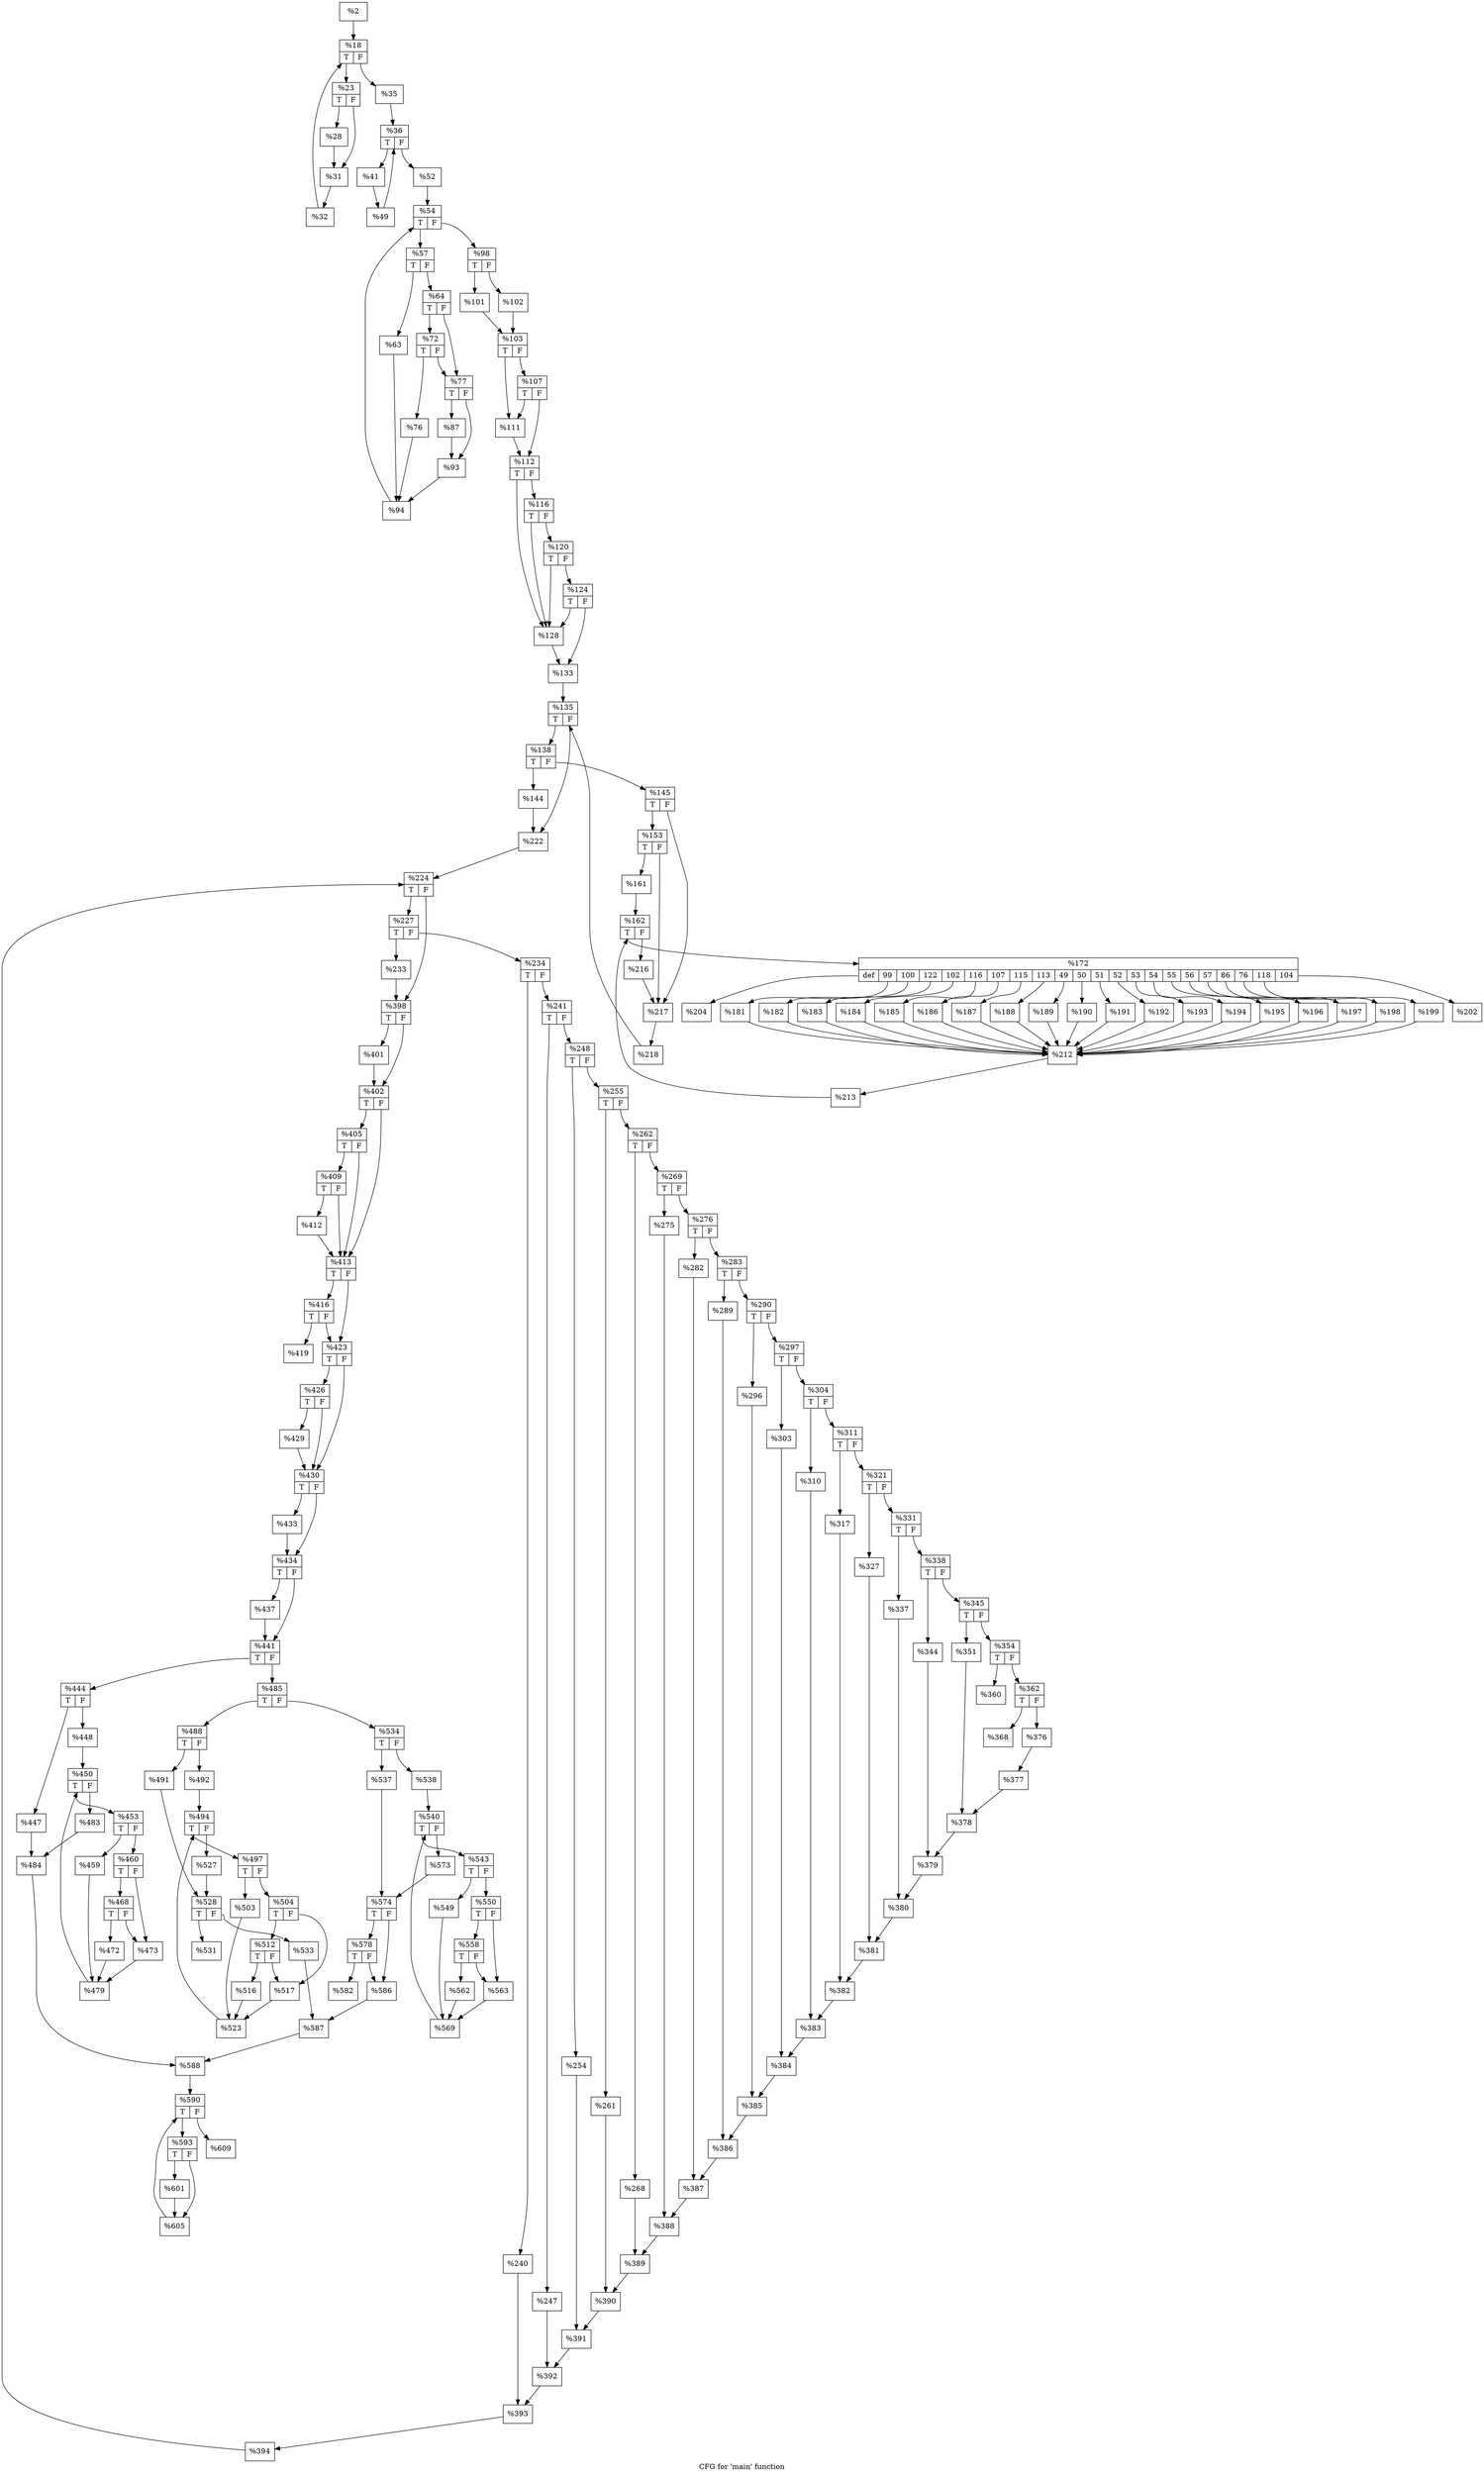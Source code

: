 digraph "CFG for 'main' function" {
	label="CFG for 'main' function";

	Node0x19b4410 [shape=record,label="{%2}"];
	Node0x19b4410 -> Node0x19b5f40;
	Node0x19b5f40 [shape=record,label="{%18|{<s0>T|<s1>F}}"];
	Node0x19b5f40:s0 -> Node0x19b6180;
	Node0x19b5f40:s1 -> Node0x19b61d0;
	Node0x19b6180 [shape=record,label="{%23|{<s0>T|<s1>F}}"];
	Node0x19b6180:s0 -> Node0x19b63b0;
	Node0x19b6180:s1 -> Node0x19b6400;
	Node0x19b63b0 [shape=record,label="{%28}"];
	Node0x19b63b0 -> Node0x19b6400;
	Node0x19b6400 [shape=record,label="{%31}"];
	Node0x19b6400 -> Node0x19b66a0;
	Node0x19b66a0 [shape=record,label="{%32}"];
	Node0x19b66a0 -> Node0x19b5f40;
	Node0x19b61d0 [shape=record,label="{%35}"];
	Node0x19b61d0 -> Node0x19b6ee0;
	Node0x19b6ee0 [shape=record,label="{%36|{<s0>T|<s1>F}}"];
	Node0x19b6ee0:s0 -> Node0x19b7130;
	Node0x19b6ee0:s1 -> Node0x19b7180;
	Node0x19b7130 [shape=record,label="{%41}"];
	Node0x19b7130 -> Node0x19b7720;
	Node0x19b7720 [shape=record,label="{%49}"];
	Node0x19b7720 -> Node0x19b6ee0;
	Node0x19b7180 [shape=record,label="{%52}"];
	Node0x19b7180 -> Node0x19b7c10;
	Node0x19b7c10 [shape=record,label="{%54|{<s0>T|<s1>F}}"];
	Node0x19b7c10:s0 -> Node0x19b7d90;
	Node0x19b7c10:s1 -> Node0x19b7de0;
	Node0x19b7d90 [shape=record,label="{%57|{<s0>T|<s1>F}}"];
	Node0x19b7d90:s0 -> Node0x19b8220;
	Node0x19b7d90:s1 -> Node0x19b8270;
	Node0x19b8220 [shape=record,label="{%63}"];
	Node0x19b8220 -> Node0x19b83d0;
	Node0x19b8270 [shape=record,label="{%64|{<s0>T|<s1>F}}"];
	Node0x19b8270:s0 -> Node0x19b8790;
	Node0x19b8270:s1 -> Node0x19b87e0;
	Node0x19b8790 [shape=record,label="{%72|{<s0>T|<s1>F}}"];
	Node0x19b8790:s0 -> Node0x19b89f0;
	Node0x19b8790:s1 -> Node0x19b87e0;
	Node0x19b89f0 [shape=record,label="{%76}"];
	Node0x19b89f0 -> Node0x19b83d0;
	Node0x19b87e0 [shape=record,label="{%77|{<s0>T|<s1>F}}"];
	Node0x19b87e0:s0 -> Node0x19b90f0;
	Node0x19b87e0:s1 -> Node0x19b9140;
	Node0x19b90f0 [shape=record,label="{%87}"];
	Node0x19b90f0 -> Node0x19b9140;
	Node0x19b9140 [shape=record,label="{%93}"];
	Node0x19b9140 -> Node0x19b83d0;
	Node0x19b83d0 [shape=record,label="{%94}"];
	Node0x19b83d0 -> Node0x19b7c10;
	Node0x19b7de0 [shape=record,label="{%98|{<s0>T|<s1>F}}"];
	Node0x19b7de0:s0 -> Node0x19b9950;
	Node0x19b7de0:s1 -> Node0x19b99a0;
	Node0x19b9950 [shape=record,label="{%101}"];
	Node0x19b9950 -> Node0x19b9b00;
	Node0x19b99a0 [shape=record,label="{%102}"];
	Node0x19b99a0 -> Node0x19b9b00;
	Node0x19b9b00 [shape=record,label="{%103|{<s0>T|<s1>F}}"];
	Node0x19b9b00:s0 -> Node0x19ba080;
	Node0x19b9b00:s1 -> Node0x19ba0d0;
	Node0x19ba0d0 [shape=record,label="{%107|{<s0>T|<s1>F}}"];
	Node0x19ba0d0:s0 -> Node0x19ba080;
	Node0x19ba0d0:s1 -> Node0x19ba430;
	Node0x19ba080 [shape=record,label="{%111}"];
	Node0x19ba080 -> Node0x19ba430;
	Node0x19ba430 [shape=record,label="{%112|{<s0>T|<s1>F}}"];
	Node0x19ba430:s0 -> Node0x19ba850;
	Node0x19ba430:s1 -> Node0x19ba8a0;
	Node0x19ba8a0 [shape=record,label="{%116|{<s0>T|<s1>F}}"];
	Node0x19ba8a0:s0 -> Node0x19ba850;
	Node0x19ba8a0:s1 -> Node0x19babe0;
	Node0x19babe0 [shape=record,label="{%120|{<s0>T|<s1>F}}"];
	Node0x19babe0:s0 -> Node0x19ba850;
	Node0x19babe0:s1 -> Node0x19baf20;
	Node0x19baf20 [shape=record,label="{%124|{<s0>T|<s1>F}}"];
	Node0x19baf20:s0 -> Node0x19ba850;
	Node0x19baf20:s1 -> Node0x19bb260;
	Node0x19ba850 [shape=record,label="{%128}"];
	Node0x19ba850 -> Node0x19bb260;
	Node0x19bb260 [shape=record,label="{%133}"];
	Node0x19bb260 -> Node0x19bbf50;
	Node0x19bbf50 [shape=record,label="{%135|{<s0>T|<s1>F}}"];
	Node0x19bbf50:s0 -> Node0x19bc0d0;
	Node0x19bbf50:s1 -> Node0x19bc120;
	Node0x19bc0d0 [shape=record,label="{%138|{<s0>T|<s1>F}}"];
	Node0x19bc0d0:s0 -> Node0x19bc4e0;
	Node0x19bc0d0:s1 -> Node0x19bc530;
	Node0x19bc4e0 [shape=record,label="{%144}"];
	Node0x19bc4e0 -> Node0x19bc120;
	Node0x19bc530 [shape=record,label="{%145|{<s0>T|<s1>F}}"];
	Node0x19bc530:s0 -> Node0x19bc980;
	Node0x19bc530:s1 -> Node0x19bc9d0;
	Node0x19bc980 [shape=record,label="{%153|{<s0>T|<s1>F}}"];
	Node0x19bc980:s0 -> Node0x19bcdc0;
	Node0x19bc980:s1 -> Node0x19bc9d0;
	Node0x19bcdc0 [shape=record,label="{%161}"];
	Node0x19bcdc0 -> Node0x19bcf20;
	Node0x19bcf20 [shape=record,label="{%162|{<s0>T|<s1>F}}"];
	Node0x19bcf20:s0 -> Node0x19bd3a0;
	Node0x19bcf20:s1 -> Node0x19bd3f0;
	Node0x19bd3a0 [shape=record,label="{%172|{<s0>def|<s1>99|<s2>100|<s3>122|<s4>102|<s5>116|<s6>107|<s7>115|<s8>113|<s9>49|<s10>50|<s11>51|<s12>52|<s13>53|<s14>54|<s15>55|<s16>56|<s17>57|<s18>86|<s19>76|<s20>118|<s21>104}}"];
	Node0x19bd3a0:s0 -> Node0x19bd830;
	Node0x19bd3a0:s1 -> Node0x19bd880;
	Node0x19bd3a0:s2 -> Node0x19bd910;
	Node0x19bd3a0:s3 -> Node0x19bd9a0;
	Node0x19bd3a0:s4 -> Node0x19bda30;
	Node0x19bd3a0:s5 -> Node0x19bdaf0;
	Node0x19bd3a0:s6 -> Node0x19bdbb0;
	Node0x19bd3a0:s7 -> Node0x19bdc40;
	Node0x19bd3a0:s8 -> Node0x19bdcd0;
	Node0x19bd3a0:s9 -> Node0x19bdd60;
	Node0x19bd3a0:s10 -> Node0x19bddf0;
	Node0x19bd3a0:s11 -> Node0x19bde80;
	Node0x19bd3a0:s12 -> Node0x19bdf10;
	Node0x19bd3a0:s13 -> Node0x19bdfa0;
	Node0x19bd3a0:s14 -> Node0x19be030;
	Node0x19bd3a0:s15 -> Node0x19be0c0;
	Node0x19bd3a0:s16 -> Node0x19be150;
	Node0x19bd3a0:s17 -> Node0x19be1e0;
	Node0x19bd3a0:s18 -> Node0x19be2a0;
	Node0x19bd3a0:s19 -> Node0x19be2a0;
	Node0x19bd3a0:s20 -> Node0x19be390;
	Node0x19bd3a0:s21 -> Node0x19be420;
	Node0x19bd880 [shape=record,label="{%181}"];
	Node0x19bd880 -> Node0x19be9b0;
	Node0x19bd910 [shape=record,label="{%182}"];
	Node0x19bd910 -> Node0x19be9b0;
	Node0x19bd9a0 [shape=record,label="{%183}"];
	Node0x19bd9a0 -> Node0x19be9b0;
	Node0x19bda30 [shape=record,label="{%184}"];
	Node0x19bda30 -> Node0x19be9b0;
	Node0x19bdaf0 [shape=record,label="{%185}"];
	Node0x19bdaf0 -> Node0x19be9b0;
	Node0x19bdbb0 [shape=record,label="{%186}"];
	Node0x19bdbb0 -> Node0x19be9b0;
	Node0x19bdc40 [shape=record,label="{%187}"];
	Node0x19bdc40 -> Node0x19be9b0;
	Node0x19bdcd0 [shape=record,label="{%188}"];
	Node0x19bdcd0 -> Node0x19be9b0;
	Node0x19bdd60 [shape=record,label="{%189}"];
	Node0x19bdd60 -> Node0x19be9b0;
	Node0x19bddf0 [shape=record,label="{%190}"];
	Node0x19bddf0 -> Node0x19be9b0;
	Node0x19bde80 [shape=record,label="{%191}"];
	Node0x19bde80 -> Node0x19be9b0;
	Node0x19bdf10 [shape=record,label="{%192}"];
	Node0x19bdf10 -> Node0x19be9b0;
	Node0x19bdfa0 [shape=record,label="{%193}"];
	Node0x19bdfa0 -> Node0x19be9b0;
	Node0x19be030 [shape=record,label="{%194}"];
	Node0x19be030 -> Node0x19be9b0;
	Node0x19be0c0 [shape=record,label="{%195}"];
	Node0x19be0c0 -> Node0x19be9b0;
	Node0x19be150 [shape=record,label="{%196}"];
	Node0x19be150 -> Node0x19be9b0;
	Node0x19be1e0 [shape=record,label="{%197}"];
	Node0x19be1e0 -> Node0x19be9b0;
	Node0x19be2a0 [shape=record,label="{%198}"];
	Node0x19be2a0 -> Node0x19be9b0;
	Node0x19be390 [shape=record,label="{%199}"];
	Node0x19be390 -> Node0x19be9b0;
	Node0x19be420 [shape=record,label="{%202}"];
	Node0x19bd830 [shape=record,label="{%204}"];
	Node0x19be9b0 [shape=record,label="{%212}"];
	Node0x19be9b0 -> Node0x19c0590;
	Node0x19c0590 [shape=record,label="{%213}"];
	Node0x19c0590 -> Node0x19bcf20;
	Node0x19bd3f0 [shape=record,label="{%216}"];
	Node0x19bd3f0 -> Node0x19bc9d0;
	Node0x19bc9d0 [shape=record,label="{%217}"];
	Node0x19bc9d0 -> Node0x19c0850;
	Node0x19c0850 [shape=record,label="{%218}"];
	Node0x19c0850 -> Node0x19bbf50;
	Node0x19bc120 [shape=record,label="{%222}"];
	Node0x19bc120 -> Node0x19c0c20;
	Node0x19c0c20 [shape=record,label="{%224|{<s0>T|<s1>F}}"];
	Node0x19c0c20:s0 -> Node0x19c0da0;
	Node0x19c0c20:s1 -> Node0x19c0df0;
	Node0x19c0da0 [shape=record,label="{%227|{<s0>T|<s1>F}}"];
	Node0x19c0da0:s0 -> Node0x19c11d0;
	Node0x19c0da0:s1 -> Node0x19c1220;
	Node0x19c11d0 [shape=record,label="{%233}"];
	Node0x19c11d0 -> Node0x19c0df0;
	Node0x19c1220 [shape=record,label="{%234|{<s0>T|<s1>F}}"];
	Node0x19c1220:s0 -> Node0x19c16c0;
	Node0x19c1220:s1 -> Node0x19c1710;
	Node0x19c16c0 [shape=record,label="{%240}"];
	Node0x19c16c0 -> Node0x19c1870;
	Node0x19c1710 [shape=record,label="{%241|{<s0>T|<s1>F}}"];
	Node0x19c1710:s0 -> Node0x19c1c80;
	Node0x19c1710:s1 -> Node0x19c1cd0;
	Node0x19c1c80 [shape=record,label="{%247}"];
	Node0x19c1c80 -> Node0x19c1e30;
	Node0x19c1cd0 [shape=record,label="{%248|{<s0>T|<s1>F}}"];
	Node0x19c1cd0:s0 -> Node0x19c2240;
	Node0x19c1cd0:s1 -> Node0x19c2290;
	Node0x19c2240 [shape=record,label="{%254}"];
	Node0x19c2240 -> Node0x19c23f0;
	Node0x19c2290 [shape=record,label="{%255|{<s0>T|<s1>F}}"];
	Node0x19c2290:s0 -> Node0x19bb640;
	Node0x19c2290:s1 -> Node0x19bb690;
	Node0x19bb640 [shape=record,label="{%261}"];
	Node0x19bb640 -> Node0x19bb7f0;
	Node0x19bb690 [shape=record,label="{%262|{<s0>T|<s1>F}}"];
	Node0x19bb690:s0 -> Node0x19c35d0;
	Node0x19bb690:s1 -> Node0x19c3620;
	Node0x19c35d0 [shape=record,label="{%268}"];
	Node0x19c35d0 -> Node0x19c3780;
	Node0x19c3620 [shape=record,label="{%269|{<s0>T|<s1>F}}"];
	Node0x19c3620:s0 -> Node0x19c3b70;
	Node0x19c3620:s1 -> Node0x19c3bc0;
	Node0x19c3b70 [shape=record,label="{%275}"];
	Node0x19c3b70 -> Node0x19c3d20;
	Node0x19c3bc0 [shape=record,label="{%276|{<s0>T|<s1>F}}"];
	Node0x19c3bc0:s0 -> Node0x19c4110;
	Node0x19c3bc0:s1 -> Node0x19c4160;
	Node0x19c4110 [shape=record,label="{%282}"];
	Node0x19c4110 -> Node0x19c42c0;
	Node0x19c4160 [shape=record,label="{%283|{<s0>T|<s1>F}}"];
	Node0x19c4160:s0 -> Node0x19c46b0;
	Node0x19c4160:s1 -> Node0x19c4700;
	Node0x19c46b0 [shape=record,label="{%289}"];
	Node0x19c46b0 -> Node0x19c4860;
	Node0x19c4700 [shape=record,label="{%290|{<s0>T|<s1>F}}"];
	Node0x19c4700:s0 -> Node0x19c4c50;
	Node0x19c4700:s1 -> Node0x19c4ca0;
	Node0x19c4c50 [shape=record,label="{%296}"];
	Node0x19c4c50 -> Node0x19c4e40;
	Node0x19c4ca0 [shape=record,label="{%297|{<s0>T|<s1>F}}"];
	Node0x19c4ca0:s0 -> Node0x19c5230;
	Node0x19c4ca0:s1 -> Node0x19c5280;
	Node0x19c5230 [shape=record,label="{%303}"];
	Node0x19c5230 -> Node0x19c5420;
	Node0x19c5280 [shape=record,label="{%304|{<s0>T|<s1>F}}"];
	Node0x19c5280:s0 -> Node0x19c5810;
	Node0x19c5280:s1 -> Node0x19c5860;
	Node0x19c5810 [shape=record,label="{%310}"];
	Node0x19c5810 -> Node0x19c59c0;
	Node0x19c5860 [shape=record,label="{%311|{<s0>T|<s1>F}}"];
	Node0x19c5860:s0 -> Node0x19c5db0;
	Node0x19c5860:s1 -> Node0x19c5e00;
	Node0x19c5db0 [shape=record,label="{%317}"];
	Node0x19c5db0 -> Node0x19c6200;
	Node0x19c5e00 [shape=record,label="{%321|{<s0>T|<s1>F}}"];
	Node0x19c5e00:s0 -> Node0x19c65f0;
	Node0x19c5e00:s1 -> Node0x19c6640;
	Node0x19c65f0 [shape=record,label="{%327}"];
	Node0x19c65f0 -> Node0x19c6950;
	Node0x19c6640 [shape=record,label="{%331|{<s0>T|<s1>F}}"];
	Node0x19c6640:s0 -> Node0x19c6d40;
	Node0x19c6640:s1 -> Node0x19c6d90;
	Node0x19c6d40 [shape=record,label="{%337}"];
	Node0x19c6d40 -> Node0x19c6f30;
	Node0x19c6d90 [shape=record,label="{%338|{<s0>T|<s1>F}}"];
	Node0x19c6d90:s0 -> Node0x19c7320;
	Node0x19c6d90:s1 -> Node0x19c7370;
	Node0x19c7320 [shape=record,label="{%344}"];
	Node0x19c7320 -> Node0x19c7510;
	Node0x19c7370 [shape=record,label="{%345|{<s0>T|<s1>F}}"];
	Node0x19c7370:s0 -> Node0x19c7920;
	Node0x19c7370:s1 -> Node0x19c7970;
	Node0x19c7920 [shape=record,label="{%351}"];
	Node0x19c7920 -> Node0x19c7be0;
	Node0x19c7970 [shape=record,label="{%354|{<s0>T|<s1>F}}"];
	Node0x19c7970:s0 -> Node0x19c7ff0;
	Node0x19c7970:s1 -> Node0x19c8040;
	Node0x19c7ff0 [shape=record,label="{%360}"];
	Node0x19c8040 [shape=record,label="{%362|{<s0>T|<s1>F}}"];
	Node0x19c8040:s0 -> Node0x19c8790;
	Node0x19c8040:s1 -> Node0x19c87e0;
	Node0x19c8790 [shape=record,label="{%368}"];
	Node0x19c87e0 [shape=record,label="{%376}"];
	Node0x19c87e0 -> Node0x19c8e60;
	Node0x19c8e60 [shape=record,label="{%377}"];
	Node0x19c8e60 -> Node0x19c7be0;
	Node0x19c7be0 [shape=record,label="{%378}"];
	Node0x19c7be0 -> Node0x19c7510;
	Node0x19c7510 [shape=record,label="{%379}"];
	Node0x19c7510 -> Node0x19c6f30;
	Node0x19c6f30 [shape=record,label="{%380}"];
	Node0x19c6f30 -> Node0x19c6950;
	Node0x19c6950 [shape=record,label="{%381}"];
	Node0x19c6950 -> Node0x19c6200;
	Node0x19c6200 [shape=record,label="{%382}"];
	Node0x19c6200 -> Node0x19c59c0;
	Node0x19c59c0 [shape=record,label="{%383}"];
	Node0x19c59c0 -> Node0x19c5420;
	Node0x19c5420 [shape=record,label="{%384}"];
	Node0x19c5420 -> Node0x19c4e40;
	Node0x19c4e40 [shape=record,label="{%385}"];
	Node0x19c4e40 -> Node0x19c4860;
	Node0x19c4860 [shape=record,label="{%386}"];
	Node0x19c4860 -> Node0x19c42c0;
	Node0x19c42c0 [shape=record,label="{%387}"];
	Node0x19c42c0 -> Node0x19c3d20;
	Node0x19c3d20 [shape=record,label="{%388}"];
	Node0x19c3d20 -> Node0x19c3780;
	Node0x19c3780 [shape=record,label="{%389}"];
	Node0x19c3780 -> Node0x19bb7f0;
	Node0x19bb7f0 [shape=record,label="{%390}"];
	Node0x19bb7f0 -> Node0x19c23f0;
	Node0x19c23f0 [shape=record,label="{%391}"];
	Node0x19c23f0 -> Node0x19c1e30;
	Node0x19c1e30 [shape=record,label="{%392}"];
	Node0x19c1e30 -> Node0x19c1870;
	Node0x19c1870 [shape=record,label="{%393}"];
	Node0x19c1870 -> Node0x19c9510;
	Node0x19c9510 [shape=record,label="{%394}"];
	Node0x19c9510 -> Node0x19c0c20;
	Node0x19c0df0 [shape=record,label="{%398|{<s0>T|<s1>F}}"];
	Node0x19c0df0:s0 -> Node0x19c98d0;
	Node0x19c0df0:s1 -> Node0x19c9920;
	Node0x19c98d0 [shape=record,label="{%401}"];
	Node0x19c98d0 -> Node0x19c9920;
	Node0x19c9920 [shape=record,label="{%402|{<s0>T|<s1>F}}"];
	Node0x19c9920:s0 -> Node0x19c9bb0;
	Node0x19c9920:s1 -> Node0x19c9c00;
	Node0x19c9bb0 [shape=record,label="{%405|{<s0>T|<s1>F}}"];
	Node0x19c9bb0:s0 -> Node0x19c9e10;
	Node0x19c9bb0:s1 -> Node0x19c9c00;
	Node0x19c9e10 [shape=record,label="{%409|{<s0>T|<s1>F}}"];
	Node0x19c9e10:s0 -> Node0x19c9fc0;
	Node0x19c9e10:s1 -> Node0x19c9c00;
	Node0x19c9fc0 [shape=record,label="{%412}"];
	Node0x19c9fc0 -> Node0x19c9c00;
	Node0x19c9c00 [shape=record,label="{%413|{<s0>T|<s1>F}}"];
	Node0x19c9c00:s0 -> Node0x19ca250;
	Node0x19c9c00:s1 -> Node0x19ca2a0;
	Node0x19ca250 [shape=record,label="{%416|{<s0>T|<s1>F}}"];
	Node0x19ca250:s0 -> Node0x19ca450;
	Node0x19ca250:s1 -> Node0x19ca2a0;
	Node0x19ca450 [shape=record,label="{%419}"];
	Node0x19ca2a0 [shape=record,label="{%423|{<s0>T|<s1>F}}"];
	Node0x19ca2a0:s0 -> Node0x19ca930;
	Node0x19ca2a0:s1 -> Node0x19ca980;
	Node0x19ca930 [shape=record,label="{%426|{<s0>T|<s1>F}}"];
	Node0x19ca930:s0 -> Node0x19cab30;
	Node0x19ca930:s1 -> Node0x19ca980;
	Node0x19cab30 [shape=record,label="{%429}"];
	Node0x19cab30 -> Node0x19ca980;
	Node0x19ca980 [shape=record,label="{%430|{<s0>T|<s1>F}}"];
	Node0x19ca980:s0 -> Node0x19cadc0;
	Node0x19ca980:s1 -> Node0x19cae10;
	Node0x19cadc0 [shape=record,label="{%433}"];
	Node0x19cadc0 -> Node0x19cae10;
	Node0x19cae10 [shape=record,label="{%434|{<s0>T|<s1>F}}"];
	Node0x19cae10:s0 -> Node0x19cb0a0;
	Node0x19cae10:s1 -> Node0x19cb0f0;
	Node0x19cb0a0 [shape=record,label="{%437}"];
	Node0x19cb0a0 -> Node0x19cb0f0;
	Node0x19cb0f0 [shape=record,label="{%441|{<s0>T|<s1>F}}"];
	Node0x19cb0f0:s0 -> Node0x19cb7d0;
	Node0x19cb0f0:s1 -> Node0x19cb820;
	Node0x19cb7d0 [shape=record,label="{%444|{<s0>T|<s1>F}}"];
	Node0x19cb7d0:s0 -> Node0x19cb9d0;
	Node0x19cb7d0:s1 -> Node0x19cba20;
	Node0x19cb9d0 [shape=record,label="{%447}"];
	Node0x19cb9d0 -> Node0x19cbcf0;
	Node0x19cba20 [shape=record,label="{%448}"];
	Node0x19cba20 -> Node0x19cbf00;
	Node0x19cbf00 [shape=record,label="{%450|{<s0>T|<s1>F}}"];
	Node0x19cbf00:s0 -> Node0x19cc080;
	Node0x19cbf00:s1 -> Node0x19cc0d0;
	Node0x19cc080 [shape=record,label="{%453|{<s0>T|<s1>F}}"];
	Node0x19cc080:s0 -> Node0x19cc490;
	Node0x19cc080:s1 -> Node0x19cc4e0;
	Node0x19cc490 [shape=record,label="{%459}"];
	Node0x19cc490 -> Node0x19cc640;
	Node0x19cc4e0 [shape=record,label="{%460|{<s0>T|<s1>F}}"];
	Node0x19cc4e0:s0 -> Node0x19cca00;
	Node0x19cc4e0:s1 -> Node0x19cca50;
	Node0x19cca00 [shape=record,label="{%468|{<s0>T|<s1>F}}"];
	Node0x19cca00:s0 -> Node0x19ccc60;
	Node0x19cca00:s1 -> Node0x19cca50;
	Node0x19ccc60 [shape=record,label="{%472}"];
	Node0x19ccc60 -> Node0x19cc640;
	Node0x19cca50 [shape=record,label="{%473}"];
	Node0x19cca50 -> Node0x19cc640;
	Node0x19cc640 [shape=record,label="{%479}"];
	Node0x19cc640 -> Node0x19cbf00;
	Node0x19cc0d0 [shape=record,label="{%483}"];
	Node0x19cc0d0 -> Node0x19cbcf0;
	Node0x19cbcf0 [shape=record,label="{%484}"];
	Node0x19cbcf0 -> Node0x19cd480;
	Node0x19cb820 [shape=record,label="{%485|{<s0>T|<s1>F}}"];
	Node0x19cb820:s0 -> Node0x19cd600;
	Node0x19cb820:s1 -> Node0x19cd650;
	Node0x19cd600 [shape=record,label="{%488|{<s0>T|<s1>F}}"];
	Node0x19cd600:s0 -> Node0x19cd880;
	Node0x19cd600:s1 -> Node0x19cd8d0;
	Node0x19cd880 [shape=record,label="{%491}"];
	Node0x19cd880 -> Node0x19cdb70;
	Node0x19cd8d0 [shape=record,label="{%492}"];
	Node0x19cd8d0 -> Node0x19cdd80;
	Node0x19cdd80 [shape=record,label="{%494|{<s0>T|<s1>F}}"];
	Node0x19cdd80:s0 -> Node0x19cdf00;
	Node0x19cdd80:s1 -> Node0x19cdf50;
	Node0x19cdf00 [shape=record,label="{%497|{<s0>T|<s1>F}}"];
	Node0x19cdf00:s0 -> Node0x19ce310;
	Node0x19cdf00:s1 -> Node0x19ce360;
	Node0x19ce310 [shape=record,label="{%503}"];
	Node0x19ce310 -> Node0x19ce4c0;
	Node0x19ce360 [shape=record,label="{%504|{<s0>T|<s1>F}}"];
	Node0x19ce360:s0 -> Node0x19ce880;
	Node0x19ce360:s1 -> Node0x19ce8d0;
	Node0x19ce880 [shape=record,label="{%512|{<s0>T|<s1>F}}"];
	Node0x19ce880:s0 -> Node0x19c2630;
	Node0x19ce880:s1 -> Node0x19ce8d0;
	Node0x19c2630 [shape=record,label="{%516}"];
	Node0x19c2630 -> Node0x19ce4c0;
	Node0x19ce8d0 [shape=record,label="{%517}"];
	Node0x19ce8d0 -> Node0x19ce4c0;
	Node0x19ce4c0 [shape=record,label="{%523}"];
	Node0x19ce4c0 -> Node0x19cdd80;
	Node0x19cdf50 [shape=record,label="{%527}"];
	Node0x19cdf50 -> Node0x19cdb70;
	Node0x19cdb70 [shape=record,label="{%528|{<s0>T|<s1>F}}"];
	Node0x19cdb70:s0 -> Node0x19c2f20;
	Node0x19cdb70:s1 -> Node0x19c2f70;
	Node0x19c2f20 [shape=record,label="{%531}"];
	Node0x19c2f70 [shape=record,label="{%533}"];
	Node0x19c2f70 -> Node0x19c3360;
	Node0x19cd650 [shape=record,label="{%534|{<s0>T|<s1>F}}"];
	Node0x19cd650:s0 -> Node0x19d0a30;
	Node0x19cd650:s1 -> Node0x19d0a80;
	Node0x19d0a30 [shape=record,label="{%537}"];
	Node0x19d0a30 -> Node0x19d0d20;
	Node0x19d0a80 [shape=record,label="{%538}"];
	Node0x19d0a80 -> Node0x19d0f30;
	Node0x19d0f30 [shape=record,label="{%540|{<s0>T|<s1>F}}"];
	Node0x19d0f30:s0 -> Node0x19d10b0;
	Node0x19d0f30:s1 -> Node0x19d1100;
	Node0x19d10b0 [shape=record,label="{%543|{<s0>T|<s1>F}}"];
	Node0x19d10b0:s0 -> Node0x19d14a0;
	Node0x19d10b0:s1 -> Node0x19d14f0;
	Node0x19d14a0 [shape=record,label="{%549}"];
	Node0x19d14a0 -> Node0x19d1650;
	Node0x19d14f0 [shape=record,label="{%550|{<s0>T|<s1>F}}"];
	Node0x19d14f0:s0 -> Node0x19d1a10;
	Node0x19d14f0:s1 -> Node0x19d1a60;
	Node0x19d1a10 [shape=record,label="{%558|{<s0>T|<s1>F}}"];
	Node0x19d1a10:s0 -> Node0x19d1c70;
	Node0x19d1a10:s1 -> Node0x19d1a60;
	Node0x19d1c70 [shape=record,label="{%562}"];
	Node0x19d1c70 -> Node0x19d1650;
	Node0x19d1a60 [shape=record,label="{%563}"];
	Node0x19d1a60 -> Node0x19d1650;
	Node0x19d1650 [shape=record,label="{%569}"];
	Node0x19d1650 -> Node0x19d0f30;
	Node0x19d1100 [shape=record,label="{%573}"];
	Node0x19d1100 -> Node0x19d0d20;
	Node0x19d0d20 [shape=record,label="{%574|{<s0>T|<s1>F}}"];
	Node0x19d0d20:s0 -> Node0x19d2590;
	Node0x19d0d20:s1 -> Node0x19d25e0;
	Node0x19d2590 [shape=record,label="{%578|{<s0>T|<s1>F}}"];
	Node0x19d2590:s0 -> Node0x19d27f0;
	Node0x19d2590:s1 -> Node0x19d25e0;
	Node0x19d27f0 [shape=record,label="{%582}"];
	Node0x19d25e0 [shape=record,label="{%586}"];
	Node0x19d25e0 -> Node0x19c3360;
	Node0x19c3360 [shape=record,label="{%587}"];
	Node0x19c3360 -> Node0x19cd480;
	Node0x19cd480 [shape=record,label="{%588}"];
	Node0x19cd480 -> Node0x19d2e40;
	Node0x19d2e40 [shape=record,label="{%590|{<s0>T|<s1>F}}"];
	Node0x19d2e40:s0 -> Node0x19d2fc0;
	Node0x19d2e40:s1 -> Node0x19d3010;
	Node0x19d2fc0 [shape=record,label="{%593|{<s0>T|<s1>F}}"];
	Node0x19d2fc0:s0 -> Node0x19d34a0;
	Node0x19d2fc0:s1 -> Node0x19d34f0;
	Node0x19d34a0 [shape=record,label="{%601}"];
	Node0x19d34a0 -> Node0x19d34f0;
	Node0x19d34f0 [shape=record,label="{%605}"];
	Node0x19d34f0 -> Node0x19d2e40;
	Node0x19d3010 [shape=record,label="{%609}"];
}
